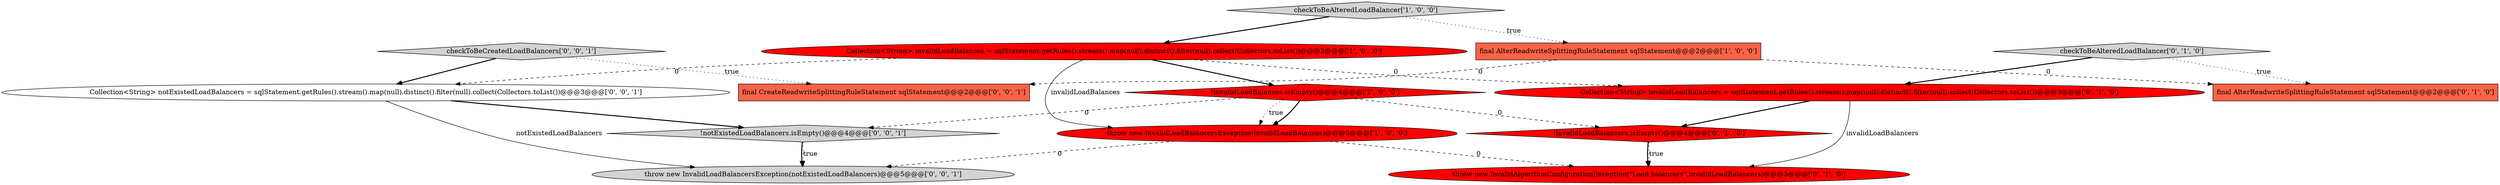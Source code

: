 digraph {
12 [style = filled, label = "!notExistedLoadBalancers.isEmpty()@@@4@@@['0', '0', '1']", fillcolor = lightgray, shape = diamond image = "AAA0AAABBB3BBB"];
2 [style = filled, label = "throw new InvalidLoadBalancersException(invalidLoadBalances)@@@5@@@['1', '0', '0']", fillcolor = red, shape = ellipse image = "AAA1AAABBB1BBB"];
11 [style = filled, label = "checkToBeCreatedLoadBalancers['0', '0', '1']", fillcolor = lightgray, shape = diamond image = "AAA0AAABBB3BBB"];
13 [style = filled, label = "final CreateReadwriteSplittingRuleStatement sqlStatement@@@2@@@['0', '0', '1']", fillcolor = tomato, shape = box image = "AAA0AAABBB3BBB"];
3 [style = filled, label = "checkToBeAlteredLoadBalancer['1', '0', '0']", fillcolor = lightgray, shape = diamond image = "AAA0AAABBB1BBB"];
7 [style = filled, label = "!invalidLoadBalancers.isEmpty()@@@4@@@['0', '1', '0']", fillcolor = red, shape = diamond image = "AAA1AAABBB2BBB"];
0 [style = filled, label = "final AlterReadwriteSplittingRuleStatement sqlStatement@@@2@@@['1', '0', '0']", fillcolor = tomato, shape = box image = "AAA1AAABBB1BBB"];
6 [style = filled, label = "throw new InvalidAlgorithmConfigurationException(\"Load balancers\",invalidLoadBalancers)@@@5@@@['0', '1', '0']", fillcolor = red, shape = ellipse image = "AAA1AAABBB2BBB"];
9 [style = filled, label = "final AlterReadwriteSplittingRuleStatement sqlStatement@@@2@@@['0', '1', '0']", fillcolor = tomato, shape = box image = "AAA1AAABBB2BBB"];
10 [style = filled, label = "Collection<String> notExistedLoadBalancers = sqlStatement.getRules().stream().map(null).distinct().filter(null).collect(Collectors.toList())@@@3@@@['0', '0', '1']", fillcolor = white, shape = ellipse image = "AAA0AAABBB3BBB"];
14 [style = filled, label = "throw new InvalidLoadBalancersException(notExistedLoadBalancers)@@@5@@@['0', '0', '1']", fillcolor = lightgray, shape = ellipse image = "AAA0AAABBB3BBB"];
8 [style = filled, label = "Collection<String> invalidLoadBalancers = sqlStatement.getRules().stream().map(null).distinct().filter(null).collect(Collectors.toList())@@@3@@@['0', '1', '0']", fillcolor = red, shape = ellipse image = "AAA1AAABBB2BBB"];
1 [style = filled, label = "Collection<String> invalidLoadBalances = sqlStatement.getRules().stream().map(null).distinct().filter(null).collect(Collectors.toList())@@@3@@@['1', '0', '0']", fillcolor = red, shape = ellipse image = "AAA1AAABBB1BBB"];
5 [style = filled, label = "checkToBeAlteredLoadBalancer['0', '1', '0']", fillcolor = lightgray, shape = diamond image = "AAA0AAABBB2BBB"];
4 [style = filled, label = "!invalidLoadBalances.isEmpty()@@@4@@@['1', '0', '0']", fillcolor = red, shape = diamond image = "AAA1AAABBB1BBB"];
5->8 [style = bold, label=""];
7->6 [style = dotted, label="true"];
1->4 [style = bold, label=""];
3->1 [style = bold, label=""];
8->6 [style = solid, label="invalidLoadBalancers"];
4->2 [style = bold, label=""];
11->13 [style = dotted, label="true"];
1->10 [style = dashed, label="0"];
8->7 [style = bold, label=""];
4->12 [style = dashed, label="0"];
12->14 [style = dotted, label="true"];
10->14 [style = solid, label="notExistedLoadBalancers"];
2->14 [style = dashed, label="0"];
1->2 [style = solid, label="invalidLoadBalances"];
10->12 [style = bold, label=""];
11->10 [style = bold, label=""];
4->7 [style = dashed, label="0"];
0->13 [style = dashed, label="0"];
7->6 [style = bold, label=""];
12->14 [style = bold, label=""];
3->0 [style = dotted, label="true"];
2->6 [style = dashed, label="0"];
5->9 [style = dotted, label="true"];
1->8 [style = dashed, label="0"];
0->9 [style = dashed, label="0"];
4->2 [style = dotted, label="true"];
}
